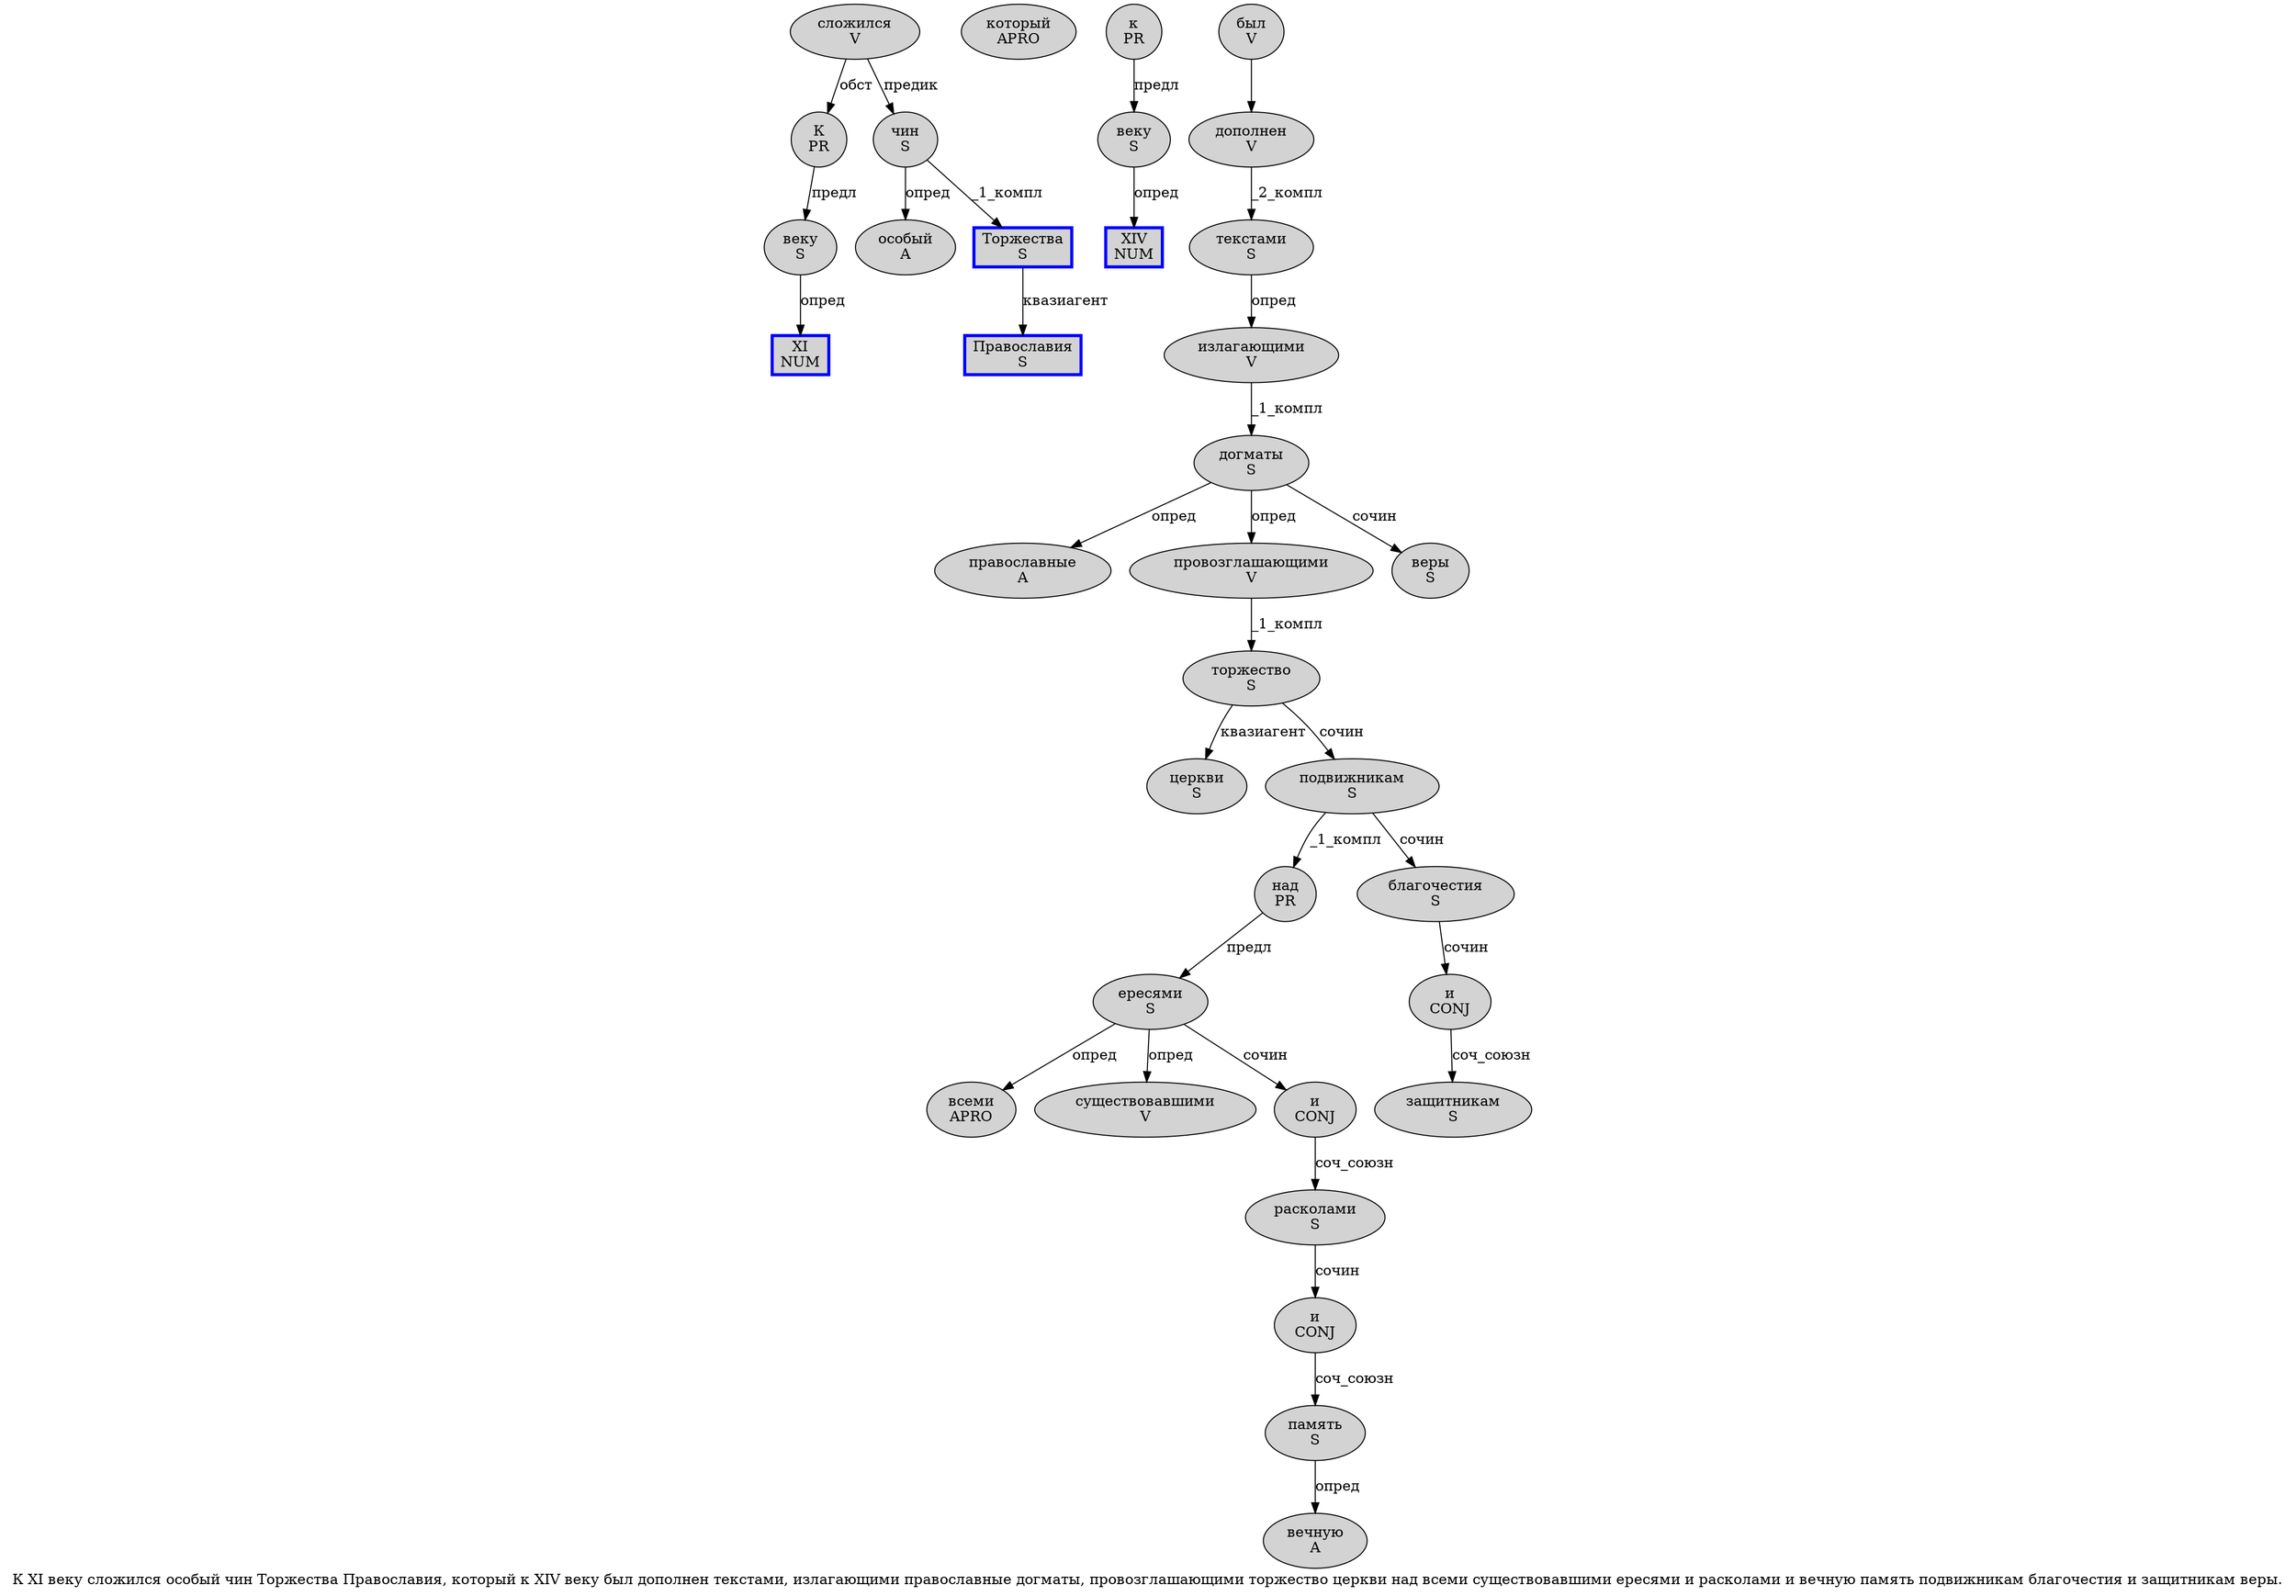 digraph SENTENCE_1633 {
	graph [label="К XI веку сложился особый чин Торжества Православия, который к XIV веку был дополнен текстами, излагающими православные догматы, провозглашающими торжество церкви над всеми существовавшими ересями и расколами и вечную память подвижникам благочестия и защитникам веры."]
	node [style=filled]
		0 [label="К
PR" color="" fillcolor=lightgray penwidth=1 shape=ellipse]
		1 [label="XI
NUM" color=blue fillcolor=lightgray penwidth=3 shape=box]
		2 [label="веку
S" color="" fillcolor=lightgray penwidth=1 shape=ellipse]
		3 [label="сложился
V" color="" fillcolor=lightgray penwidth=1 shape=ellipse]
		4 [label="особый
A" color="" fillcolor=lightgray penwidth=1 shape=ellipse]
		5 [label="чин
S" color="" fillcolor=lightgray penwidth=1 shape=ellipse]
		6 [label="Торжества
S" color=blue fillcolor=lightgray penwidth=3 shape=box]
		7 [label="Православия
S" color=blue fillcolor=lightgray penwidth=3 shape=box]
		9 [label="который
APRO" color="" fillcolor=lightgray penwidth=1 shape=ellipse]
		10 [label="к
PR" color="" fillcolor=lightgray penwidth=1 shape=ellipse]
		11 [label="XIV
NUM" color=blue fillcolor=lightgray penwidth=3 shape=box]
		12 [label="веку
S" color="" fillcolor=lightgray penwidth=1 shape=ellipse]
		13 [label="был
V" color="" fillcolor=lightgray penwidth=1 shape=ellipse]
		14 [label="дополнен
V" color="" fillcolor=lightgray penwidth=1 shape=ellipse]
		15 [label="текстами
S" color="" fillcolor=lightgray penwidth=1 shape=ellipse]
		17 [label="излагающими
V" color="" fillcolor=lightgray penwidth=1 shape=ellipse]
		18 [label="православные
A" color="" fillcolor=lightgray penwidth=1 shape=ellipse]
		19 [label="догматы
S" color="" fillcolor=lightgray penwidth=1 shape=ellipse]
		21 [label="провозглашающими
V" color="" fillcolor=lightgray penwidth=1 shape=ellipse]
		22 [label="торжество
S" color="" fillcolor=lightgray penwidth=1 shape=ellipse]
		23 [label="церкви
S" color="" fillcolor=lightgray penwidth=1 shape=ellipse]
		24 [label="над
PR" color="" fillcolor=lightgray penwidth=1 shape=ellipse]
		25 [label="всеми
APRO" color="" fillcolor=lightgray penwidth=1 shape=ellipse]
		26 [label="существовавшими
V" color="" fillcolor=lightgray penwidth=1 shape=ellipse]
		27 [label="ересями
S" color="" fillcolor=lightgray penwidth=1 shape=ellipse]
		28 [label="и
CONJ" color="" fillcolor=lightgray penwidth=1 shape=ellipse]
		29 [label="расколами
S" color="" fillcolor=lightgray penwidth=1 shape=ellipse]
		30 [label="и
CONJ" color="" fillcolor=lightgray penwidth=1 shape=ellipse]
		31 [label="вечную
A" color="" fillcolor=lightgray penwidth=1 shape=ellipse]
		32 [label="память
S" color="" fillcolor=lightgray penwidth=1 shape=ellipse]
		33 [label="подвижникам
S" color="" fillcolor=lightgray penwidth=1 shape=ellipse]
		34 [label="благочестия
S" color="" fillcolor=lightgray penwidth=1 shape=ellipse]
		35 [label="и
CONJ" color="" fillcolor=lightgray penwidth=1 shape=ellipse]
		36 [label="защитникам
S" color="" fillcolor=lightgray penwidth=1 shape=ellipse]
		37 [label="веры
S" color="" fillcolor=lightgray penwidth=1 shape=ellipse]
			35 -> 36 [label="соч_союзн"]
			14 -> 15 [label="_2_компл"]
			32 -> 31 [label="опред"]
			15 -> 17 [label="опред"]
			21 -> 22 [label="_1_компл"]
			2 -> 1 [label="опред"]
			3 -> 0 [label="обст"]
			3 -> 5 [label="предик"]
			27 -> 25 [label="опред"]
			27 -> 26 [label="опред"]
			27 -> 28 [label="сочин"]
			29 -> 30 [label="сочин"]
			17 -> 19 [label="_1_компл"]
			19 -> 18 [label="опред"]
			19 -> 21 [label="опред"]
			19 -> 37 [label="сочин"]
			13 -> 14
			12 -> 11 [label="опред"]
			22 -> 23 [label="квазиагент"]
			22 -> 33 [label="сочин"]
			28 -> 29 [label="соч_союзн"]
			0 -> 2 [label="предл"]
			30 -> 32 [label="соч_союзн"]
			10 -> 12 [label="предл"]
			24 -> 27 [label="предл"]
			5 -> 4 [label="опред"]
			5 -> 6 [label="_1_компл"]
			34 -> 35 [label="сочин"]
			33 -> 24 [label="_1_компл"]
			33 -> 34 [label="сочин"]
			6 -> 7 [label="квазиагент"]
}